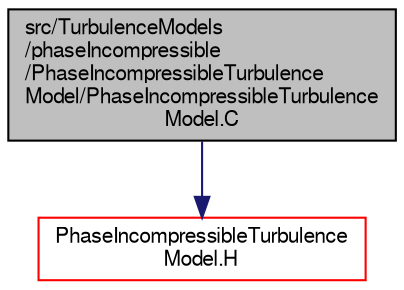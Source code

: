 digraph "src/TurbulenceModels/phaseIncompressible/PhaseIncompressibleTurbulenceModel/PhaseIncompressibleTurbulenceModel.C"
{
  bgcolor="transparent";
  edge [fontname="FreeSans",fontsize="10",labelfontname="FreeSans",labelfontsize="10"];
  node [fontname="FreeSans",fontsize="10",shape=record];
  Node0 [label="src/TurbulenceModels\l/phaseIncompressible\l/PhaseIncompressibleTurbulence\lModel/PhaseIncompressibleTurbulence\lModel.C",height=0.2,width=0.4,color="black", fillcolor="grey75", style="filled", fontcolor="black"];
  Node0 -> Node1 [color="midnightblue",fontsize="10",style="solid",fontname="FreeSans"];
  Node1 [label="PhaseIncompressibleTurbulence\lModel.H",height=0.2,width=0.4,color="red",URL="$a17762.html"];
}
